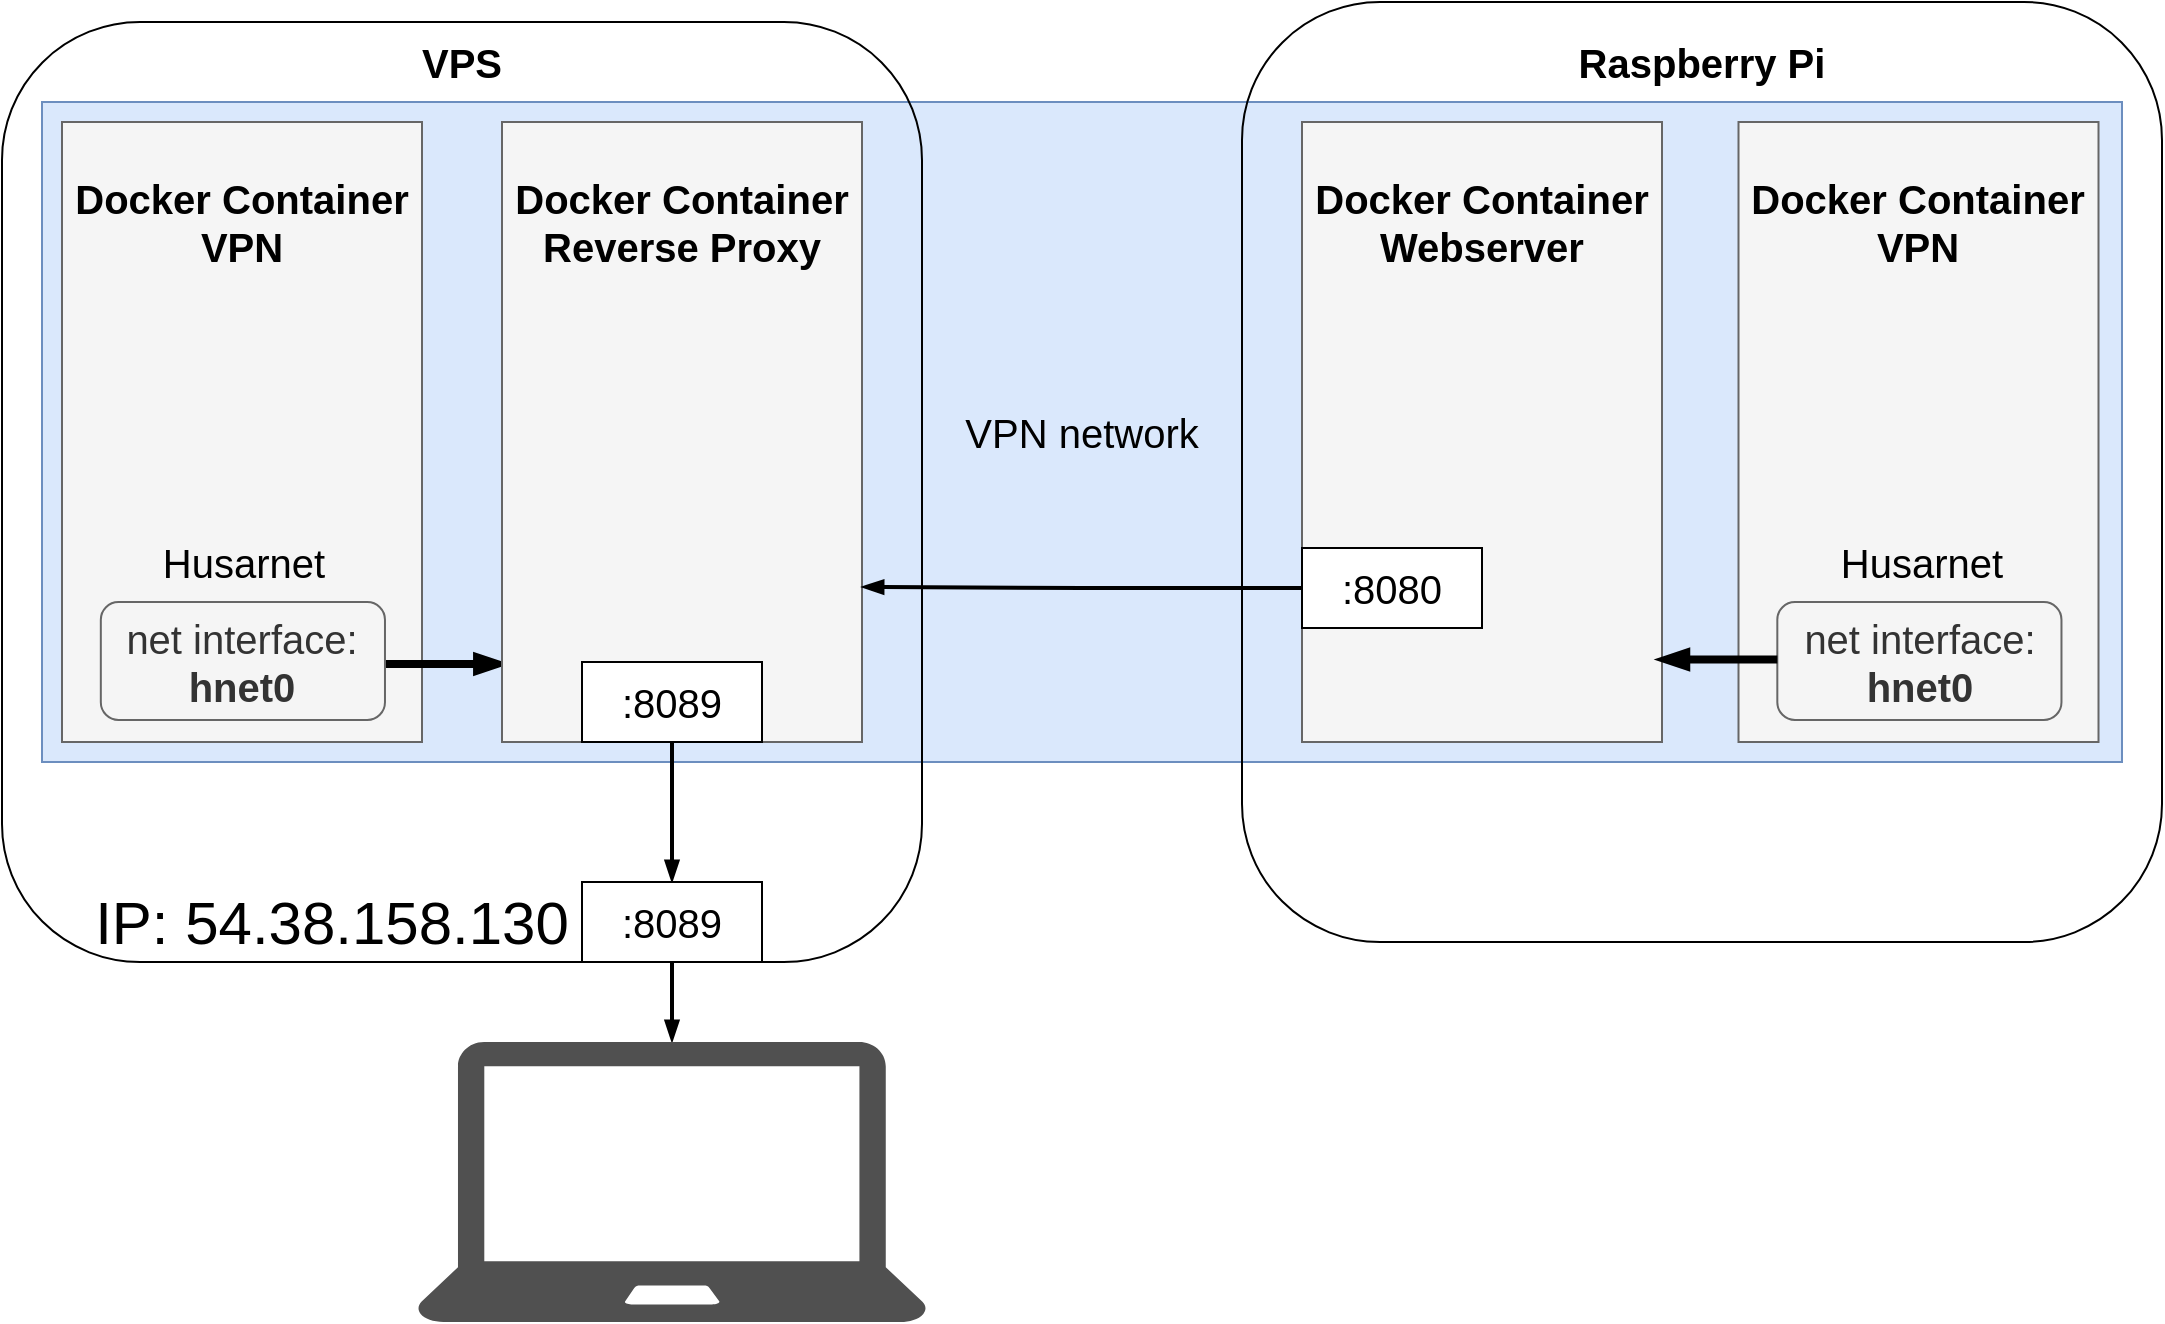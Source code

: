 <mxfile version="14.7.7" type="device"><diagram id="ZgK-rg60SdYdkfQ-bzUN" name="Page-1"><mxGraphModel dx="2658" dy="76" grid="1" gridSize="10" guides="1" tooltips="1" connect="1" arrows="1" fold="1" page="1" pageScale="1" pageWidth="1169" pageHeight="827" math="0" shadow="0"><root><mxCell id="0"/><mxCell id="1" parent="0"/><mxCell id="Agexpo4mm8ZKQJ5sqQ1L-24" value="VPN network" style="rounded=0;whiteSpace=wrap;html=1;fontSize=20;fillColor=#dae8fc;strokeColor=#6c8ebf;" vertex="1" parent="1"><mxGeometry x="-120" y="970" width="1040" height="330" as="geometry"/></mxCell><mxCell id="8QPdw4msQSsCbI8SWVOe-16" value="" style="rounded=1;whiteSpace=wrap;html=1;fillColor=none;" parent="1" vertex="1"><mxGeometry x="-140" y="930" width="460" height="470" as="geometry"/></mxCell><mxCell id="8QPdw4msQSsCbI8SWVOe-18" value="VPS" style="text;html=1;strokeColor=none;fillColor=none;align=center;verticalAlign=middle;whiteSpace=wrap;rounded=0;fontSize=20;fontStyle=1" parent="1" vertex="1"><mxGeometry x="20" y="940" width="140" height="20" as="geometry"/></mxCell><mxCell id="rDFfNMZisYe_2G9wobSp-1" value="" style="rounded=0;whiteSpace=wrap;html=1;fontSize=20;fontColor=#333333;align=left;fillColor=#f5f5f5;strokeColor=#666666;" parent="1" vertex="1"><mxGeometry x="-110" y="980" width="180" height="310" as="geometry"/></mxCell><mxCell id="rDFfNMZisYe_2G9wobSp-2" value="" style="shape=image;verticalLabelPosition=bottom;labelBackgroundColor=#ffffff;verticalAlign=top;aspect=fixed;imageAspect=0;image=https://husarnet.com/img/husarnet_signet.svg;" parent="1" vertex="1"><mxGeometry x="-75.21" y="1062.5" width="111.31" height="127.5" as="geometry"/></mxCell><mxCell id="rDFfNMZisYe_2G9wobSp-3" value="&lt;div&gt;Husarnet&lt;/div&gt;" style="text;html=1;strokeColor=none;fillColor=none;align=center;verticalAlign=middle;whiteSpace=wrap;rounded=0;fontSize=20;" parent="1" vertex="1"><mxGeometry x="-88.51" y="1190" width="140" height="20" as="geometry"/></mxCell><mxCell id="rDFfNMZisYe_2G9wobSp-4" value="Docker Container VPN" style="text;html=1;strokeColor=none;fillColor=none;align=center;verticalAlign=middle;whiteSpace=wrap;rounded=0;fontSize=20;fontStyle=1" parent="1" vertex="1"><mxGeometry x="-106.76" y="1020" width="174.42" height="20" as="geometry"/></mxCell><mxCell id="rDFfNMZisYe_2G9wobSp-18" value="" style="endArrow=blockThin;html=1;strokeWidth=4;endFill=1;" parent="1" edge="1"><mxGeometry width="50" height="50" relative="1" as="geometry"><mxPoint x="52" y="1251" as="sourcePoint"/><mxPoint x="112" y="1251" as="targetPoint"/></mxGeometry></mxCell><mxCell id="rDFfNMZisYe_2G9wobSp-13" value="net interface: &lt;b&gt;hnet0&lt;/b&gt;" style="text;html=1;strokeColor=#666666;fillColor=#f5f5f5;align=center;verticalAlign=middle;whiteSpace=wrap;rounded=1;fontSize=20;fontColor=#333333;shadow=0;perimeterSpacing=14;" parent="1" vertex="1"><mxGeometry x="-90.59" y="1220" width="142.08" height="59" as="geometry"/></mxCell><mxCell id="qy-Cc1IfzR5Fe7yusvym-10" value="" style="rounded=0;whiteSpace=wrap;html=1;fontSize=20;fontColor=#333333;align=left;fillColor=#f5f5f5;strokeColor=#666666;" parent="1" vertex="1"><mxGeometry x="110" y="980" width="180" height="310" as="geometry"/></mxCell><mxCell id="qy-Cc1IfzR5Fe7yusvym-11" value="Docker Container Reverse Proxy" style="text;html=1;strokeColor=none;fillColor=none;align=center;verticalAlign=middle;whiteSpace=wrap;rounded=0;fontSize=20;fontStyle=1" parent="1" vertex="1"><mxGeometry x="113.24" y="1020" width="174.42" height="20" as="geometry"/></mxCell><mxCell id="Agexpo4mm8ZKQJ5sqQ1L-1" value="&lt;font style=&quot;font-size: 30px&quot;&gt;IP: 54.38.158.130&lt;/font&gt;" style="text;html=1;strokeColor=none;fillColor=none;align=center;verticalAlign=middle;whiteSpace=wrap;rounded=0;" vertex="1" parent="1"><mxGeometry x="-110" y="1370" width="270" height="20" as="geometry"/></mxCell><mxCell id="Agexpo4mm8ZKQJ5sqQ1L-3" value="" style="rounded=1;whiteSpace=wrap;html=1;fillColor=none;" vertex="1" parent="1"><mxGeometry x="480" y="920" width="460" height="470" as="geometry"/></mxCell><mxCell id="Agexpo4mm8ZKQJ5sqQ1L-4" value="Raspberry Pi" style="text;html=1;strokeColor=none;fillColor=none;align=center;verticalAlign=middle;whiteSpace=wrap;rounded=0;fontSize=20;fontStyle=1" vertex="1" parent="1"><mxGeometry x="640" y="940" width="140" height="20" as="geometry"/></mxCell><mxCell id="Agexpo4mm8ZKQJ5sqQ1L-5" value="" style="rounded=0;whiteSpace=wrap;html=1;fontSize=20;fontColor=#333333;align=left;fillColor=#f5f5f5;strokeColor=#666666;" vertex="1" parent="1"><mxGeometry x="728.25" y="980" width="180" height="310" as="geometry"/></mxCell><mxCell id="Agexpo4mm8ZKQJ5sqQ1L-6" value="" style="shape=image;verticalLabelPosition=bottom;labelBackgroundColor=#ffffff;verticalAlign=top;aspect=fixed;imageAspect=0;image=https://husarnet.com/img/husarnet_signet.svg;" vertex="1" parent="1"><mxGeometry x="763.04" y="1062.5" width="111.31" height="127.5" as="geometry"/></mxCell><mxCell id="Agexpo4mm8ZKQJ5sqQ1L-7" value="&lt;div&gt;Husarnet&lt;/div&gt;" style="text;html=1;strokeColor=none;fillColor=none;align=center;verticalAlign=middle;whiteSpace=wrap;rounded=0;fontSize=20;" vertex="1" parent="1"><mxGeometry x="749.74" y="1190" width="140" height="20" as="geometry"/></mxCell><mxCell id="Agexpo4mm8ZKQJ5sqQ1L-8" value="Docker Container VPN" style="text;html=1;strokeColor=none;fillColor=none;align=center;verticalAlign=middle;whiteSpace=wrap;rounded=0;fontSize=20;fontStyle=1" vertex="1" parent="1"><mxGeometry x="731.49" y="1020" width="174.42" height="20" as="geometry"/></mxCell><mxCell id="Agexpo4mm8ZKQJ5sqQ1L-10" value="net interface: &lt;b&gt;hnet0&lt;/b&gt;" style="text;html=1;strokeColor=#666666;fillColor=#f5f5f5;align=center;verticalAlign=middle;whiteSpace=wrap;rounded=1;fontSize=20;fontColor=#333333;shadow=0;perimeterSpacing=14;" vertex="1" parent="1"><mxGeometry x="747.66" y="1220" width="142.08" height="59" as="geometry"/></mxCell><mxCell id="Agexpo4mm8ZKQJ5sqQ1L-11" value="" style="rounded=0;whiteSpace=wrap;html=1;fontSize=20;fontColor=#333333;align=left;fillColor=#f5f5f5;strokeColor=#666666;" vertex="1" parent="1"><mxGeometry x="510" y="980" width="180" height="310" as="geometry"/></mxCell><mxCell id="Agexpo4mm8ZKQJ5sqQ1L-12" value="Docker Container Webserver" style="text;html=1;strokeColor=none;fillColor=none;align=center;verticalAlign=middle;whiteSpace=wrap;rounded=0;fontSize=20;fontStyle=1" vertex="1" parent="1"><mxGeometry x="513.24" y="1020" width="174.42" height="20" as="geometry"/></mxCell><mxCell id="Agexpo4mm8ZKQJ5sqQ1L-20" style="edgeStyle=orthogonalEdgeStyle;rounded=0;orthogonalLoop=1;jettySize=auto;html=1;entryX=1;entryY=0.75;entryDx=0;entryDy=0;fontSize=20;endArrow=blockThin;endFill=1;strokeWidth=2;" edge="1" parent="1" source="Agexpo4mm8ZKQJ5sqQ1L-15" target="qy-Cc1IfzR5Fe7yusvym-10"><mxGeometry relative="1" as="geometry"/></mxCell><mxCell id="Agexpo4mm8ZKQJ5sqQ1L-15" value=":8080" style="rounded=0;whiteSpace=wrap;html=1;fontSize=20;" vertex="1" parent="1"><mxGeometry x="510" y="1193" width="90" height="40" as="geometry"/></mxCell><mxCell id="Agexpo4mm8ZKQJ5sqQ1L-17" value="" style="endArrow=blockThin;html=1;strokeWidth=4;endFill=1;" edge="1" parent="1"><mxGeometry width="50" height="50" relative="1" as="geometry"><mxPoint x="747.66" y="1248.79" as="sourcePoint"/><mxPoint x="687.66" y="1248.79" as="targetPoint"/></mxGeometry></mxCell><mxCell id="Agexpo4mm8ZKQJ5sqQ1L-23" style="edgeStyle=orthogonalEdgeStyle;rounded=0;orthogonalLoop=1;jettySize=auto;html=1;exitX=0.5;exitY=1;exitDx=0;exitDy=0;fontSize=20;endArrow=blockThin;endFill=1;strokeWidth=2;" edge="1" parent="1" source="Agexpo4mm8ZKQJ5sqQ1L-21" target="Agexpo4mm8ZKQJ5sqQ1L-22"><mxGeometry relative="1" as="geometry"/></mxCell><mxCell id="Agexpo4mm8ZKQJ5sqQ1L-21" value=":8089" style="rounded=0;whiteSpace=wrap;html=1;fontSize=20;" vertex="1" parent="1"><mxGeometry x="150" y="1250" width="90" height="40" as="geometry"/></mxCell><mxCell id="Agexpo4mm8ZKQJ5sqQ1L-26" style="edgeStyle=orthogonalEdgeStyle;rounded=0;orthogonalLoop=1;jettySize=auto;html=1;exitX=0.5;exitY=1;exitDx=0;exitDy=0;fontSize=20;endArrow=blockThin;endFill=1;strokeWidth=2;" edge="1" parent="1" source="Agexpo4mm8ZKQJ5sqQ1L-22" target="Agexpo4mm8ZKQJ5sqQ1L-25"><mxGeometry relative="1" as="geometry"/></mxCell><mxCell id="Agexpo4mm8ZKQJ5sqQ1L-22" value=":8089" style="rounded=0;whiteSpace=wrap;html=1;fontSize=20;" vertex="1" parent="1"><mxGeometry x="150" y="1360" width="90" height="40" as="geometry"/></mxCell><mxCell id="Agexpo4mm8ZKQJ5sqQ1L-25" value="" style="pointerEvents=1;shadow=0;dashed=0;html=1;strokeColor=none;fillColor=#505050;labelPosition=center;verticalLabelPosition=bottom;verticalAlign=top;outlineConnect=0;align=center;shape=mxgraph.office.devices.laptop;fontSize=20;" vertex="1" parent="1"><mxGeometry x="67.5" y="1440" width="255" height="140" as="geometry"/></mxCell></root></mxGraphModel></diagram></mxfile>